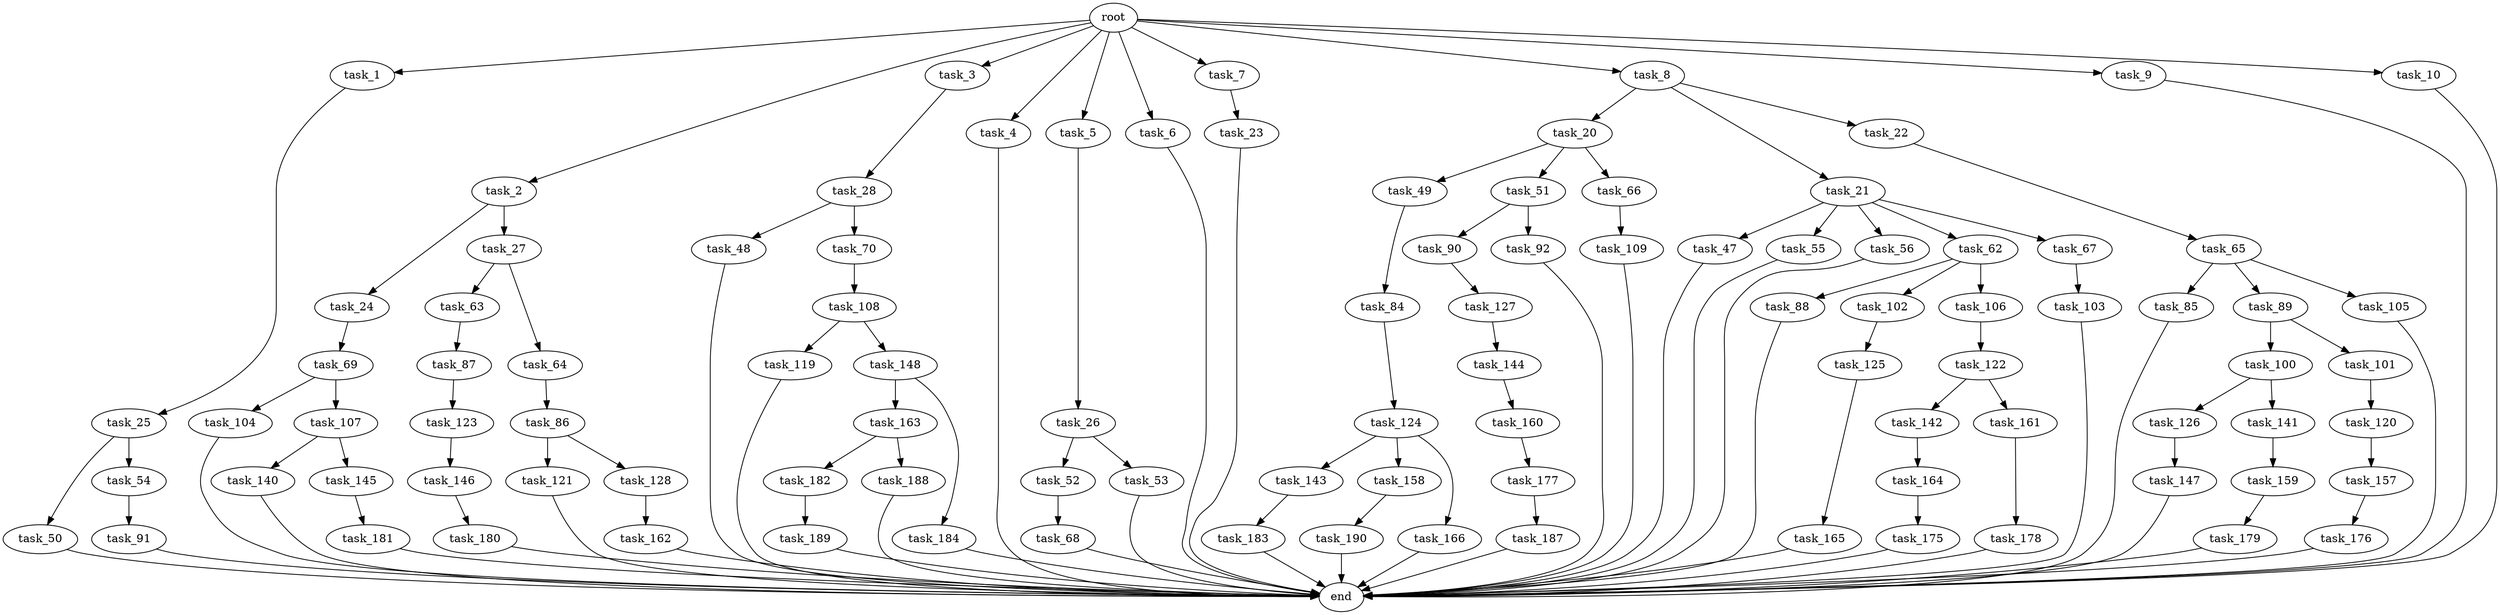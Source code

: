 digraph G {
  root [size="0.000000"];
  task_1 [size="102.400000"];
  task_2 [size="102.400000"];
  task_3 [size="102.400000"];
  task_4 [size="102.400000"];
  task_5 [size="102.400000"];
  task_6 [size="102.400000"];
  task_7 [size="102.400000"];
  task_8 [size="102.400000"];
  task_9 [size="102.400000"];
  task_10 [size="102.400000"];
  task_20 [size="3435973836.800000"];
  task_21 [size="3435973836.800000"];
  task_22 [size="3435973836.800000"];
  task_23 [size="21474836480.000000"];
  task_24 [size="30923764531.200001"];
  task_25 [size="69578470195.199997"];
  task_26 [size="7730941132.800000"];
  task_27 [size="30923764531.200001"];
  task_28 [size="30923764531.200001"];
  task_47 [size="30923764531.200001"];
  task_48 [size="30923764531.200001"];
  task_49 [size="42090679500.800003"];
  task_50 [size="7730941132.800000"];
  task_51 [size="42090679500.800003"];
  task_52 [size="85899345920.000000"];
  task_53 [size="85899345920.000000"];
  task_54 [size="7730941132.800000"];
  task_55 [size="30923764531.200001"];
  task_56 [size="30923764531.200001"];
  task_62 [size="30923764531.200001"];
  task_63 [size="42090679500.800003"];
  task_64 [size="42090679500.800003"];
  task_65 [size="3435973836.800000"];
  task_66 [size="42090679500.800003"];
  task_67 [size="30923764531.200001"];
  task_68 [size="3435973836.800000"];
  task_69 [size="7730941132.800000"];
  task_70 [size="30923764531.200001"];
  task_84 [size="7730941132.800000"];
  task_85 [size="13743895347.200001"];
  task_86 [size="3435973836.800000"];
  task_87 [size="85899345920.000000"];
  task_88 [size="7730941132.800000"];
  task_89 [size="13743895347.200001"];
  task_90 [size="30923764531.200001"];
  task_91 [size="69578470195.199997"];
  task_92 [size="30923764531.200001"];
  task_100 [size="3435973836.800000"];
  task_101 [size="3435973836.800000"];
  task_102 [size="7730941132.800000"];
  task_103 [size="21474836480.000000"];
  task_104 [size="13743895347.200001"];
  task_105 [size="13743895347.200001"];
  task_106 [size="7730941132.800000"];
  task_107 [size="13743895347.200001"];
  task_108 [size="85899345920.000000"];
  task_109 [size="85899345920.000000"];
  task_119 [size="69578470195.199997"];
  task_120 [size="54975581388.800003"];
  task_121 [size="7730941132.800000"];
  task_122 [size="42090679500.800003"];
  task_123 [size="69578470195.199997"];
  task_124 [size="69578470195.199997"];
  task_125 [size="54975581388.800003"];
  task_126 [size="21474836480.000000"];
  task_127 [size="3435973836.800000"];
  task_128 [size="7730941132.800000"];
  task_140 [size="85899345920.000000"];
  task_141 [size="21474836480.000000"];
  task_142 [size="69578470195.199997"];
  task_143 [size="42090679500.800003"];
  task_144 [size="69578470195.199997"];
  task_145 [size="85899345920.000000"];
  task_146 [size="42090679500.800003"];
  task_147 [size="42090679500.800003"];
  task_148 [size="69578470195.199997"];
  task_157 [size="54975581388.800003"];
  task_158 [size="42090679500.800003"];
  task_159 [size="42090679500.800003"];
  task_160 [size="3435973836.800000"];
  task_161 [size="69578470195.199997"];
  task_162 [size="13743895347.200001"];
  task_163 [size="13743895347.200001"];
  task_164 [size="69578470195.199997"];
  task_165 [size="7730941132.800000"];
  task_166 [size="42090679500.800003"];
  task_175 [size="13743895347.200001"];
  task_176 [size="85899345920.000000"];
  task_177 [size="69578470195.199997"];
  task_178 [size="85899345920.000000"];
  task_179 [size="3435973836.800000"];
  task_180 [size="69578470195.199997"];
  task_181 [size="13743895347.200001"];
  task_182 [size="85899345920.000000"];
  task_183 [size="3435973836.800000"];
  task_184 [size="13743895347.200001"];
  task_187 [size="54975581388.800003"];
  task_188 [size="85899345920.000000"];
  task_189 [size="21474836480.000000"];
  task_190 [size="13743895347.200001"];
  end [size="0.000000"];

  root -> task_1 [size="1.000000"];
  root -> task_2 [size="1.000000"];
  root -> task_3 [size="1.000000"];
  root -> task_4 [size="1.000000"];
  root -> task_5 [size="1.000000"];
  root -> task_6 [size="1.000000"];
  root -> task_7 [size="1.000000"];
  root -> task_8 [size="1.000000"];
  root -> task_9 [size="1.000000"];
  root -> task_10 [size="1.000000"];
  task_1 -> task_25 [size="679477248.000000"];
  task_2 -> task_24 [size="301989888.000000"];
  task_2 -> task_27 [size="301989888.000000"];
  task_3 -> task_28 [size="301989888.000000"];
  task_4 -> end [size="1.000000"];
  task_5 -> task_26 [size="75497472.000000"];
  task_6 -> end [size="1.000000"];
  task_7 -> task_23 [size="209715200.000000"];
  task_8 -> task_20 [size="33554432.000000"];
  task_8 -> task_21 [size="33554432.000000"];
  task_8 -> task_22 [size="33554432.000000"];
  task_9 -> end [size="1.000000"];
  task_10 -> end [size="1.000000"];
  task_20 -> task_49 [size="411041792.000000"];
  task_20 -> task_51 [size="411041792.000000"];
  task_20 -> task_66 [size="411041792.000000"];
  task_21 -> task_47 [size="301989888.000000"];
  task_21 -> task_55 [size="301989888.000000"];
  task_21 -> task_56 [size="301989888.000000"];
  task_21 -> task_62 [size="301989888.000000"];
  task_21 -> task_67 [size="301989888.000000"];
  task_22 -> task_65 [size="33554432.000000"];
  task_23 -> end [size="1.000000"];
  task_24 -> task_69 [size="75497472.000000"];
  task_25 -> task_50 [size="75497472.000000"];
  task_25 -> task_54 [size="75497472.000000"];
  task_26 -> task_52 [size="838860800.000000"];
  task_26 -> task_53 [size="838860800.000000"];
  task_27 -> task_63 [size="411041792.000000"];
  task_27 -> task_64 [size="411041792.000000"];
  task_28 -> task_48 [size="301989888.000000"];
  task_28 -> task_70 [size="301989888.000000"];
  task_47 -> end [size="1.000000"];
  task_48 -> end [size="1.000000"];
  task_49 -> task_84 [size="75497472.000000"];
  task_50 -> end [size="1.000000"];
  task_51 -> task_90 [size="301989888.000000"];
  task_51 -> task_92 [size="301989888.000000"];
  task_52 -> task_68 [size="33554432.000000"];
  task_53 -> end [size="1.000000"];
  task_54 -> task_91 [size="679477248.000000"];
  task_55 -> end [size="1.000000"];
  task_56 -> end [size="1.000000"];
  task_62 -> task_88 [size="75497472.000000"];
  task_62 -> task_102 [size="75497472.000000"];
  task_62 -> task_106 [size="75497472.000000"];
  task_63 -> task_87 [size="838860800.000000"];
  task_64 -> task_86 [size="33554432.000000"];
  task_65 -> task_85 [size="134217728.000000"];
  task_65 -> task_89 [size="134217728.000000"];
  task_65 -> task_105 [size="134217728.000000"];
  task_66 -> task_109 [size="838860800.000000"];
  task_67 -> task_103 [size="209715200.000000"];
  task_68 -> end [size="1.000000"];
  task_69 -> task_104 [size="134217728.000000"];
  task_69 -> task_107 [size="134217728.000000"];
  task_70 -> task_108 [size="838860800.000000"];
  task_84 -> task_124 [size="679477248.000000"];
  task_85 -> end [size="1.000000"];
  task_86 -> task_121 [size="75497472.000000"];
  task_86 -> task_128 [size="75497472.000000"];
  task_87 -> task_123 [size="679477248.000000"];
  task_88 -> end [size="1.000000"];
  task_89 -> task_100 [size="33554432.000000"];
  task_89 -> task_101 [size="33554432.000000"];
  task_90 -> task_127 [size="33554432.000000"];
  task_91 -> end [size="1.000000"];
  task_92 -> end [size="1.000000"];
  task_100 -> task_126 [size="209715200.000000"];
  task_100 -> task_141 [size="209715200.000000"];
  task_101 -> task_120 [size="536870912.000000"];
  task_102 -> task_125 [size="536870912.000000"];
  task_103 -> end [size="1.000000"];
  task_104 -> end [size="1.000000"];
  task_105 -> end [size="1.000000"];
  task_106 -> task_122 [size="411041792.000000"];
  task_107 -> task_140 [size="838860800.000000"];
  task_107 -> task_145 [size="838860800.000000"];
  task_108 -> task_119 [size="679477248.000000"];
  task_108 -> task_148 [size="679477248.000000"];
  task_109 -> end [size="1.000000"];
  task_119 -> end [size="1.000000"];
  task_120 -> task_157 [size="536870912.000000"];
  task_121 -> end [size="1.000000"];
  task_122 -> task_142 [size="679477248.000000"];
  task_122 -> task_161 [size="679477248.000000"];
  task_123 -> task_146 [size="411041792.000000"];
  task_124 -> task_143 [size="411041792.000000"];
  task_124 -> task_158 [size="411041792.000000"];
  task_124 -> task_166 [size="411041792.000000"];
  task_125 -> task_165 [size="75497472.000000"];
  task_126 -> task_147 [size="411041792.000000"];
  task_127 -> task_144 [size="679477248.000000"];
  task_128 -> task_162 [size="134217728.000000"];
  task_140 -> end [size="1.000000"];
  task_141 -> task_159 [size="411041792.000000"];
  task_142 -> task_164 [size="679477248.000000"];
  task_143 -> task_183 [size="33554432.000000"];
  task_144 -> task_160 [size="33554432.000000"];
  task_145 -> task_181 [size="134217728.000000"];
  task_146 -> task_180 [size="679477248.000000"];
  task_147 -> end [size="1.000000"];
  task_148 -> task_163 [size="134217728.000000"];
  task_148 -> task_184 [size="134217728.000000"];
  task_157 -> task_176 [size="838860800.000000"];
  task_158 -> task_190 [size="134217728.000000"];
  task_159 -> task_179 [size="33554432.000000"];
  task_160 -> task_177 [size="679477248.000000"];
  task_161 -> task_178 [size="838860800.000000"];
  task_162 -> end [size="1.000000"];
  task_163 -> task_182 [size="838860800.000000"];
  task_163 -> task_188 [size="838860800.000000"];
  task_164 -> task_175 [size="134217728.000000"];
  task_165 -> end [size="1.000000"];
  task_166 -> end [size="1.000000"];
  task_175 -> end [size="1.000000"];
  task_176 -> end [size="1.000000"];
  task_177 -> task_187 [size="536870912.000000"];
  task_178 -> end [size="1.000000"];
  task_179 -> end [size="1.000000"];
  task_180 -> end [size="1.000000"];
  task_181 -> end [size="1.000000"];
  task_182 -> task_189 [size="209715200.000000"];
  task_183 -> end [size="1.000000"];
  task_184 -> end [size="1.000000"];
  task_187 -> end [size="1.000000"];
  task_188 -> end [size="1.000000"];
  task_189 -> end [size="1.000000"];
  task_190 -> end [size="1.000000"];
}
